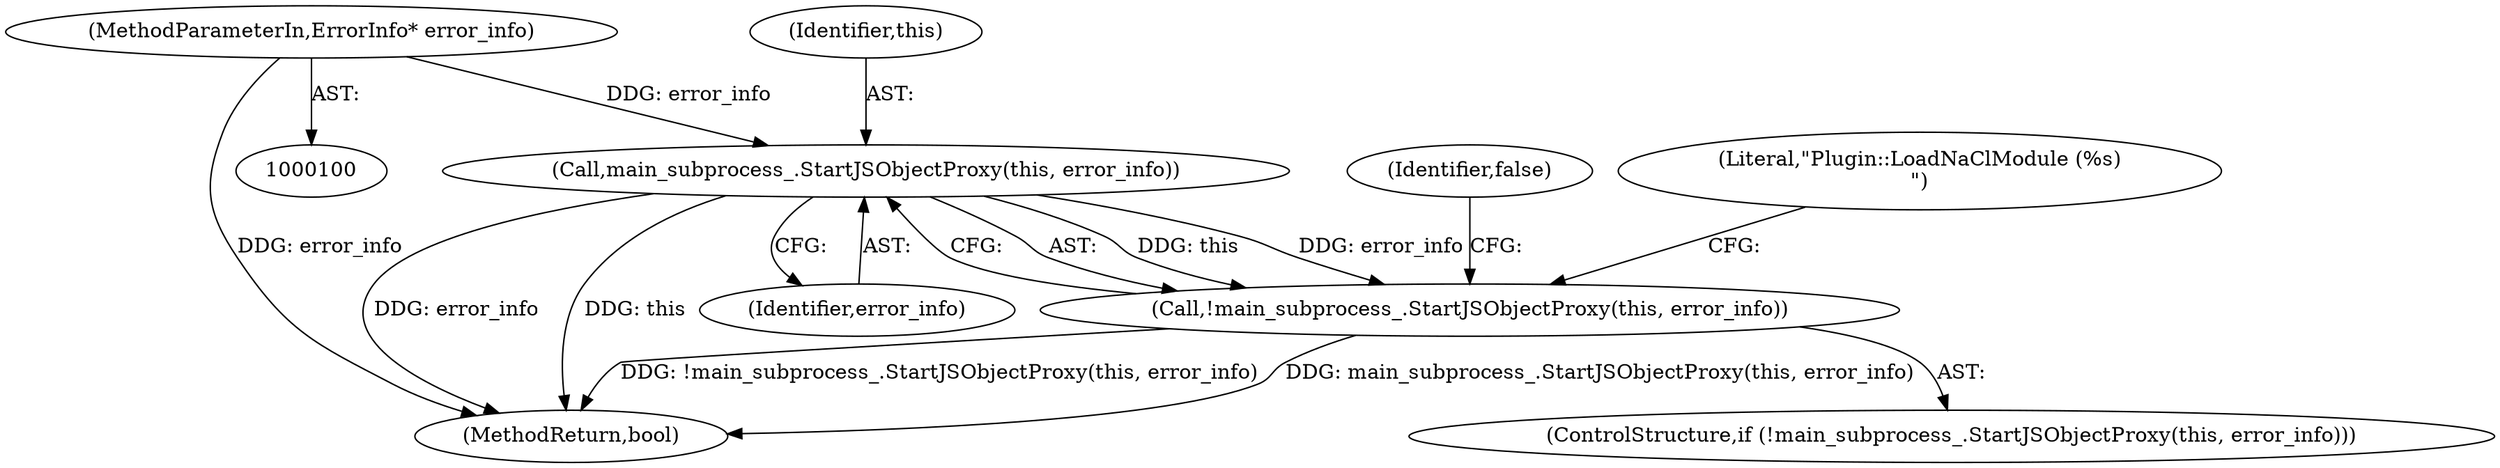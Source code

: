 digraph "0_Chrome_3b0d77670a0613f409110817455d2137576b485a_18@API" {
"1000120" [label="(Call,main_subprocess_.StartJSObjectProxy(this, error_info))"];
"1000101" [label="(MethodParameterIn,ErrorInfo* error_info)"];
"1000119" [label="(Call,!main_subprocess_.StartJSObjectProxy(this, error_info))"];
"1000125" [label="(Identifier,false)"];
"1000120" [label="(Call,main_subprocess_.StartJSObjectProxy(this, error_info))"];
"1000101" [label="(MethodParameterIn,ErrorInfo* error_info)"];
"1000132" [label="(MethodReturn,bool)"];
"1000122" [label="(Identifier,error_info)"];
"1000119" [label="(Call,!main_subprocess_.StartJSObjectProxy(this, error_info))"];
"1000128" [label="(Literal,\"Plugin::LoadNaClModule (%s)\n\")"];
"1000118" [label="(ControlStructure,if (!main_subprocess_.StartJSObjectProxy(this, error_info)))"];
"1000121" [label="(Identifier,this)"];
"1000120" -> "1000119"  [label="AST: "];
"1000120" -> "1000122"  [label="CFG: "];
"1000121" -> "1000120"  [label="AST: "];
"1000122" -> "1000120"  [label="AST: "];
"1000119" -> "1000120"  [label="CFG: "];
"1000120" -> "1000132"  [label="DDG: error_info"];
"1000120" -> "1000132"  [label="DDG: this"];
"1000120" -> "1000119"  [label="DDG: this"];
"1000120" -> "1000119"  [label="DDG: error_info"];
"1000101" -> "1000120"  [label="DDG: error_info"];
"1000101" -> "1000100"  [label="AST: "];
"1000101" -> "1000132"  [label="DDG: error_info"];
"1000119" -> "1000118"  [label="AST: "];
"1000125" -> "1000119"  [label="CFG: "];
"1000128" -> "1000119"  [label="CFG: "];
"1000119" -> "1000132"  [label="DDG: !main_subprocess_.StartJSObjectProxy(this, error_info)"];
"1000119" -> "1000132"  [label="DDG: main_subprocess_.StartJSObjectProxy(this, error_info)"];
}

